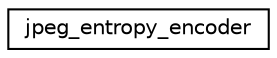 digraph "Graphical Class Hierarchy"
{
 // INTERACTIVE_SVG=YES
  edge [fontname="Helvetica",fontsize="10",labelfontname="Helvetica",labelfontsize="10"];
  node [fontname="Helvetica",fontsize="10",shape=record];
  rankdir="LR";
  Node0 [label="jpeg_entropy_encoder",height=0.2,width=0.4,color="black", fillcolor="white", style="filled",URL="$structjpeg__entropy__encoder.html"];
}
